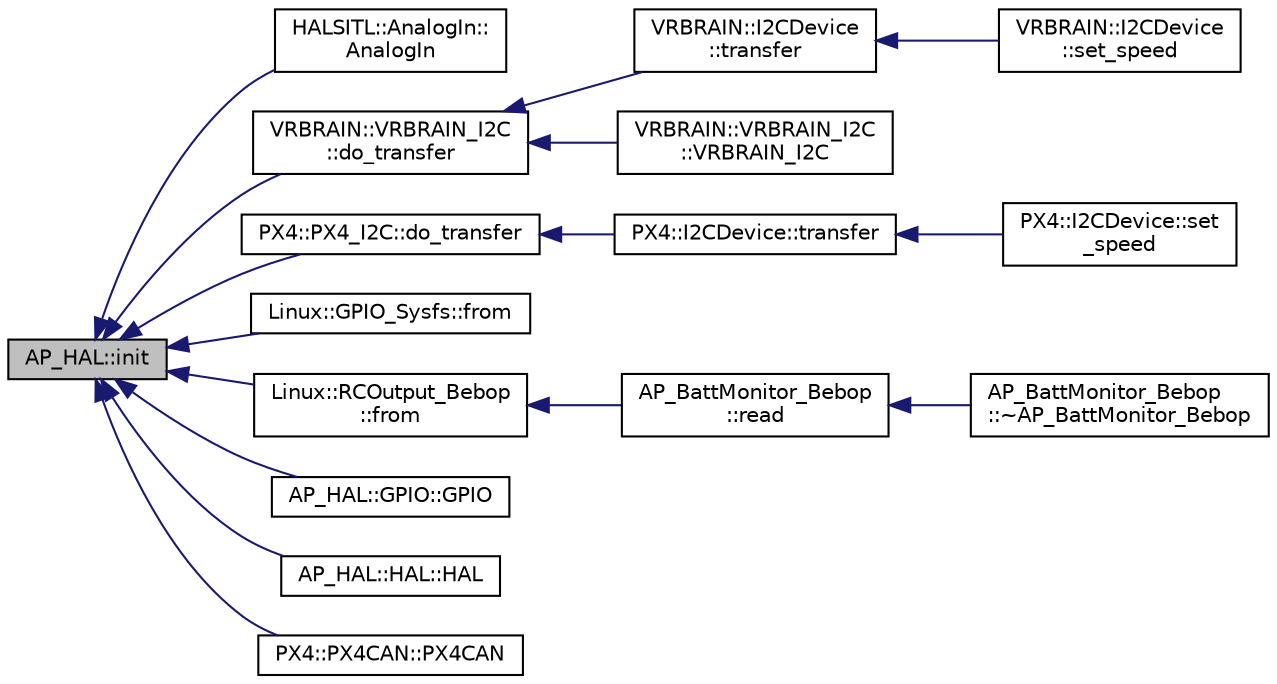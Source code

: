 digraph "AP_HAL::init"
{
 // INTERACTIVE_SVG=YES
  edge [fontname="Helvetica",fontsize="10",labelfontname="Helvetica",labelfontsize="10"];
  node [fontname="Helvetica",fontsize="10",shape=record];
  rankdir="LR";
  Node1 [label="AP_HAL::init",height=0.2,width=0.4,color="black", fillcolor="grey75", style="filled", fontcolor="black"];
  Node1 -> Node2 [dir="back",color="midnightblue",fontsize="10",style="solid",fontname="Helvetica"];
  Node2 [label="HALSITL::AnalogIn::\lAnalogIn",height=0.2,width=0.4,color="black", fillcolor="white", style="filled",URL="$classHALSITL_1_1AnalogIn.html#af10bf76b60a58d86ec2d0675baf072aa"];
  Node1 -> Node3 [dir="back",color="midnightblue",fontsize="10",style="solid",fontname="Helvetica"];
  Node3 [label="VRBRAIN::VRBRAIN_I2C\l::do_transfer",height=0.2,width=0.4,color="black", fillcolor="white", style="filled",URL="$classVRBRAIN_1_1VRBRAIN__I2C.html#a1873817ca177d3d99d679f438f6ed652"];
  Node3 -> Node4 [dir="back",color="midnightblue",fontsize="10",style="solid",fontname="Helvetica"];
  Node4 [label="VRBRAIN::I2CDevice\l::transfer",height=0.2,width=0.4,color="black", fillcolor="white", style="filled",URL="$classVRBRAIN_1_1I2CDevice.html#a0fdbf058ddfdb0f92b18d4c9b454e470"];
  Node4 -> Node5 [dir="back",color="midnightblue",fontsize="10",style="solid",fontname="Helvetica"];
  Node5 [label="VRBRAIN::I2CDevice\l::set_speed",height=0.2,width=0.4,color="black", fillcolor="white", style="filled",URL="$classVRBRAIN_1_1I2CDevice.html#ac0c498b703533a8f1c0074b5b52dbe87"];
  Node3 -> Node6 [dir="back",color="midnightblue",fontsize="10",style="solid",fontname="Helvetica"];
  Node6 [label="VRBRAIN::VRBRAIN_I2C\l::VRBRAIN_I2C",height=0.2,width=0.4,color="black", fillcolor="white", style="filled",URL="$classVRBRAIN_1_1VRBRAIN__I2C.html#a912f551f8099630d1794d72d4ff3e3c8"];
  Node1 -> Node7 [dir="back",color="midnightblue",fontsize="10",style="solid",fontname="Helvetica"];
  Node7 [label="PX4::PX4_I2C::do_transfer",height=0.2,width=0.4,color="black", fillcolor="white", style="filled",URL="$classPX4_1_1PX4__I2C.html#a312d287ae916ef78864d7566f00d29fb"];
  Node7 -> Node8 [dir="back",color="midnightblue",fontsize="10",style="solid",fontname="Helvetica"];
  Node8 [label="PX4::I2CDevice::transfer",height=0.2,width=0.4,color="black", fillcolor="white", style="filled",URL="$classPX4_1_1I2CDevice.html#a9e3db3e9ed12135bd8a5f5e207befade"];
  Node8 -> Node9 [dir="back",color="midnightblue",fontsize="10",style="solid",fontname="Helvetica"];
  Node9 [label="PX4::I2CDevice::set\l_speed",height=0.2,width=0.4,color="black", fillcolor="white", style="filled",URL="$classPX4_1_1I2CDevice.html#a16dd1d3f0aa0a6718f32f9da3a5b949d"];
  Node1 -> Node10 [dir="back",color="midnightblue",fontsize="10",style="solid",fontname="Helvetica"];
  Node10 [label="Linux::GPIO_Sysfs::from",height=0.2,width=0.4,color="black", fillcolor="white", style="filled",URL="$classLinux_1_1GPIO__Sysfs.html#a0c235d2bcf738fa71b41d48384e32aec"];
  Node1 -> Node11 [dir="back",color="midnightblue",fontsize="10",style="solid",fontname="Helvetica"];
  Node11 [label="Linux::RCOutput_Bebop\l::from",height=0.2,width=0.4,color="black", fillcolor="white", style="filled",URL="$classLinux_1_1RCOutput__Bebop.html#a6f3aa51451811799f099d4b0cd55d4c0"];
  Node11 -> Node12 [dir="back",color="midnightblue",fontsize="10",style="solid",fontname="Helvetica"];
  Node12 [label="AP_BattMonitor_Bebop\l::read",height=0.2,width=0.4,color="black", fillcolor="white", style="filled",URL="$classAP__BattMonitor__Bebop.html#a21f5d7fd4482fff9ca7d42b91770871b"];
  Node12 -> Node13 [dir="back",color="midnightblue",fontsize="10",style="solid",fontname="Helvetica"];
  Node13 [label="AP_BattMonitor_Bebop\l::~AP_BattMonitor_Bebop",height=0.2,width=0.4,color="black", fillcolor="white", style="filled",URL="$classAP__BattMonitor__Bebop.html#ae3bddd45e54f95f4641bf52fa8d32f8a"];
  Node1 -> Node14 [dir="back",color="midnightblue",fontsize="10",style="solid",fontname="Helvetica"];
  Node14 [label="AP_HAL::GPIO::GPIO",height=0.2,width=0.4,color="black", fillcolor="white", style="filled",URL="$classAP__HAL_1_1GPIO.html#aa2b703d6e1782e2290ff2267762af7cd"];
  Node1 -> Node15 [dir="back",color="midnightblue",fontsize="10",style="solid",fontname="Helvetica"];
  Node15 [label="AP_HAL::HAL::HAL",height=0.2,width=0.4,color="black", fillcolor="white", style="filled",URL="$classAP__HAL_1_1HAL.html#a5ba83fd0d64ef8b10e630ce9322fb9cb"];
  Node1 -> Node16 [dir="back",color="midnightblue",fontsize="10",style="solid",fontname="Helvetica"];
  Node16 [label="PX4::PX4CAN::PX4CAN",height=0.2,width=0.4,color="black", fillcolor="white", style="filled",URL="$classPX4_1_1PX4CAN.html#ac8c8e416bd632240d3c63fc9a03eab92"];
}
